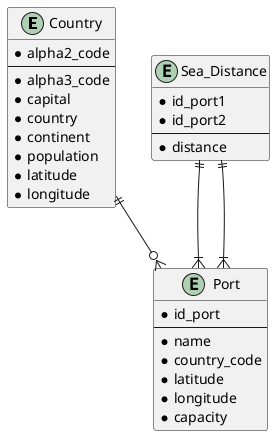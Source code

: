 @startuml
'https://plantuml.com/class-diagram

entity Country {
* alpha2_code
--
* alpha3_code
* capital
* country
* continent
* population
* latitude
* longitude
}

entity Port {
* id_port
--
* name
* country_code
* latitude
* longitude
* capacity
}

entity Sea_Distance {
* id_port1
* id_port2
--
* distance
}

Sea_Distance ||--|{ Port
Sea_Distance ||--|{ Port
Country ||--o{ Port


@enduml